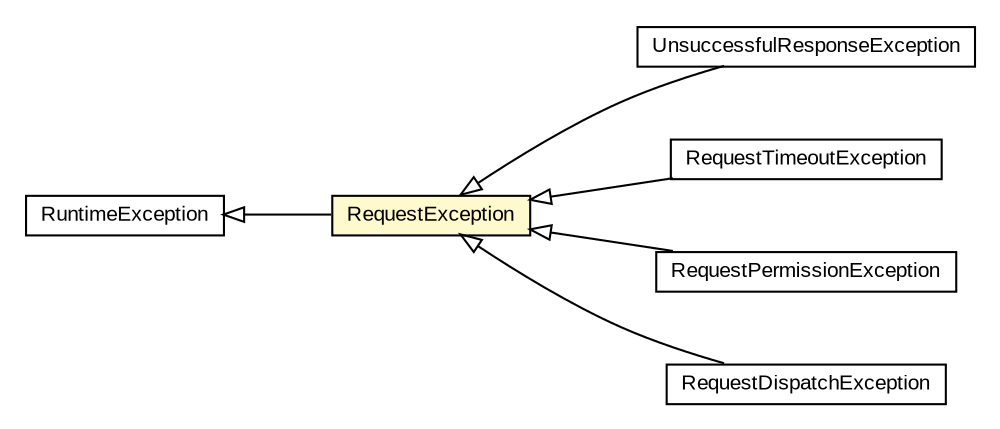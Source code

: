 #!/usr/local/bin/dot
#
# Class diagram 
# Generated by UMLGraph version R5_6-24-gf6e263 (http://www.umlgraph.org/)
#

digraph G {
	edge [fontname="arial",fontsize=10,labelfontname="arial",labelfontsize=10];
	node [fontname="arial",fontsize=10,shape=plaintext];
	nodesep=0.25;
	ranksep=0.5;
	rankdir=LR;
	// io.reinert.requestor.UnsuccessfulResponseException
	c10357 [label=<<table title="io.reinert.requestor.UnsuccessfulResponseException" border="0" cellborder="1" cellspacing="0" cellpadding="2" port="p" href="./UnsuccessfulResponseException.html">
		<tr><td><table border="0" cellspacing="0" cellpadding="1">
<tr><td align="center" balign="center"> UnsuccessfulResponseException </td></tr>
		</table></td></tr>
		</table>>, URL="./UnsuccessfulResponseException.html", fontname="arial", fontcolor="black", fontsize=10.0];
	// io.reinert.requestor.RequestTimeoutException
	c10370 [label=<<table title="io.reinert.requestor.RequestTimeoutException" border="0" cellborder="1" cellspacing="0" cellpadding="2" port="p" href="./RequestTimeoutException.html">
		<tr><td><table border="0" cellspacing="0" cellpadding="1">
<tr><td align="center" balign="center"> RequestTimeoutException </td></tr>
		</table></td></tr>
		</table>>, URL="./RequestTimeoutException.html", fontname="arial", fontcolor="black", fontsize=10.0];
	// io.reinert.requestor.RequestPermissionException
	c10374 [label=<<table title="io.reinert.requestor.RequestPermissionException" border="0" cellborder="1" cellspacing="0" cellpadding="2" port="p" href="./RequestPermissionException.html">
		<tr><td><table border="0" cellspacing="0" cellpadding="1">
<tr><td align="center" balign="center"> RequestPermissionException </td></tr>
		</table></td></tr>
		</table>>, URL="./RequestPermissionException.html", fontname="arial", fontcolor="black", fontsize=10.0];
	// io.reinert.requestor.RequestException
	c10385 [label=<<table title="io.reinert.requestor.RequestException" border="0" cellborder="1" cellspacing="0" cellpadding="2" port="p" bgcolor="lemonChiffon" href="./RequestException.html">
		<tr><td><table border="0" cellspacing="0" cellpadding="1">
<tr><td align="center" balign="center"> RequestException </td></tr>
		</table></td></tr>
		</table>>, URL="./RequestException.html", fontname="arial", fontcolor="black", fontsize=10.0];
	// io.reinert.requestor.RequestDispatchException
	c10386 [label=<<table title="io.reinert.requestor.RequestDispatchException" border="0" cellborder="1" cellspacing="0" cellpadding="2" port="p" href="./RequestDispatchException.html">
		<tr><td><table border="0" cellspacing="0" cellpadding="1">
<tr><td align="center" balign="center"> RequestDispatchException </td></tr>
		</table></td></tr>
		</table>>, URL="./RequestDispatchException.html", fontname="arial", fontcolor="black", fontsize=10.0];
	//io.reinert.requestor.UnsuccessfulResponseException extends io.reinert.requestor.RequestException
	c10385:p -> c10357:p [dir=back,arrowtail=empty];
	//io.reinert.requestor.RequestTimeoutException extends io.reinert.requestor.RequestException
	c10385:p -> c10370:p [dir=back,arrowtail=empty];
	//io.reinert.requestor.RequestPermissionException extends io.reinert.requestor.RequestException
	c10385:p -> c10374:p [dir=back,arrowtail=empty];
	//io.reinert.requestor.RequestException extends java.lang.RuntimeException
	c10477:p -> c10385:p [dir=back,arrowtail=empty];
	//io.reinert.requestor.RequestDispatchException extends io.reinert.requestor.RequestException
	c10385:p -> c10386:p [dir=back,arrowtail=empty];
	// java.lang.RuntimeException
	c10477 [label=<<table title="java.lang.RuntimeException" border="0" cellborder="1" cellspacing="0" cellpadding="2" port="p" href="http://download.oracle.com/javase/7/docs/api/java/lang/RuntimeException.html">
		<tr><td><table border="0" cellspacing="0" cellpadding="1">
<tr><td align="center" balign="center"> RuntimeException </td></tr>
		</table></td></tr>
		</table>>, URL="http://download.oracle.com/javase/7/docs/api/java/lang/RuntimeException.html", fontname="arial", fontcolor="black", fontsize=10.0];
}

